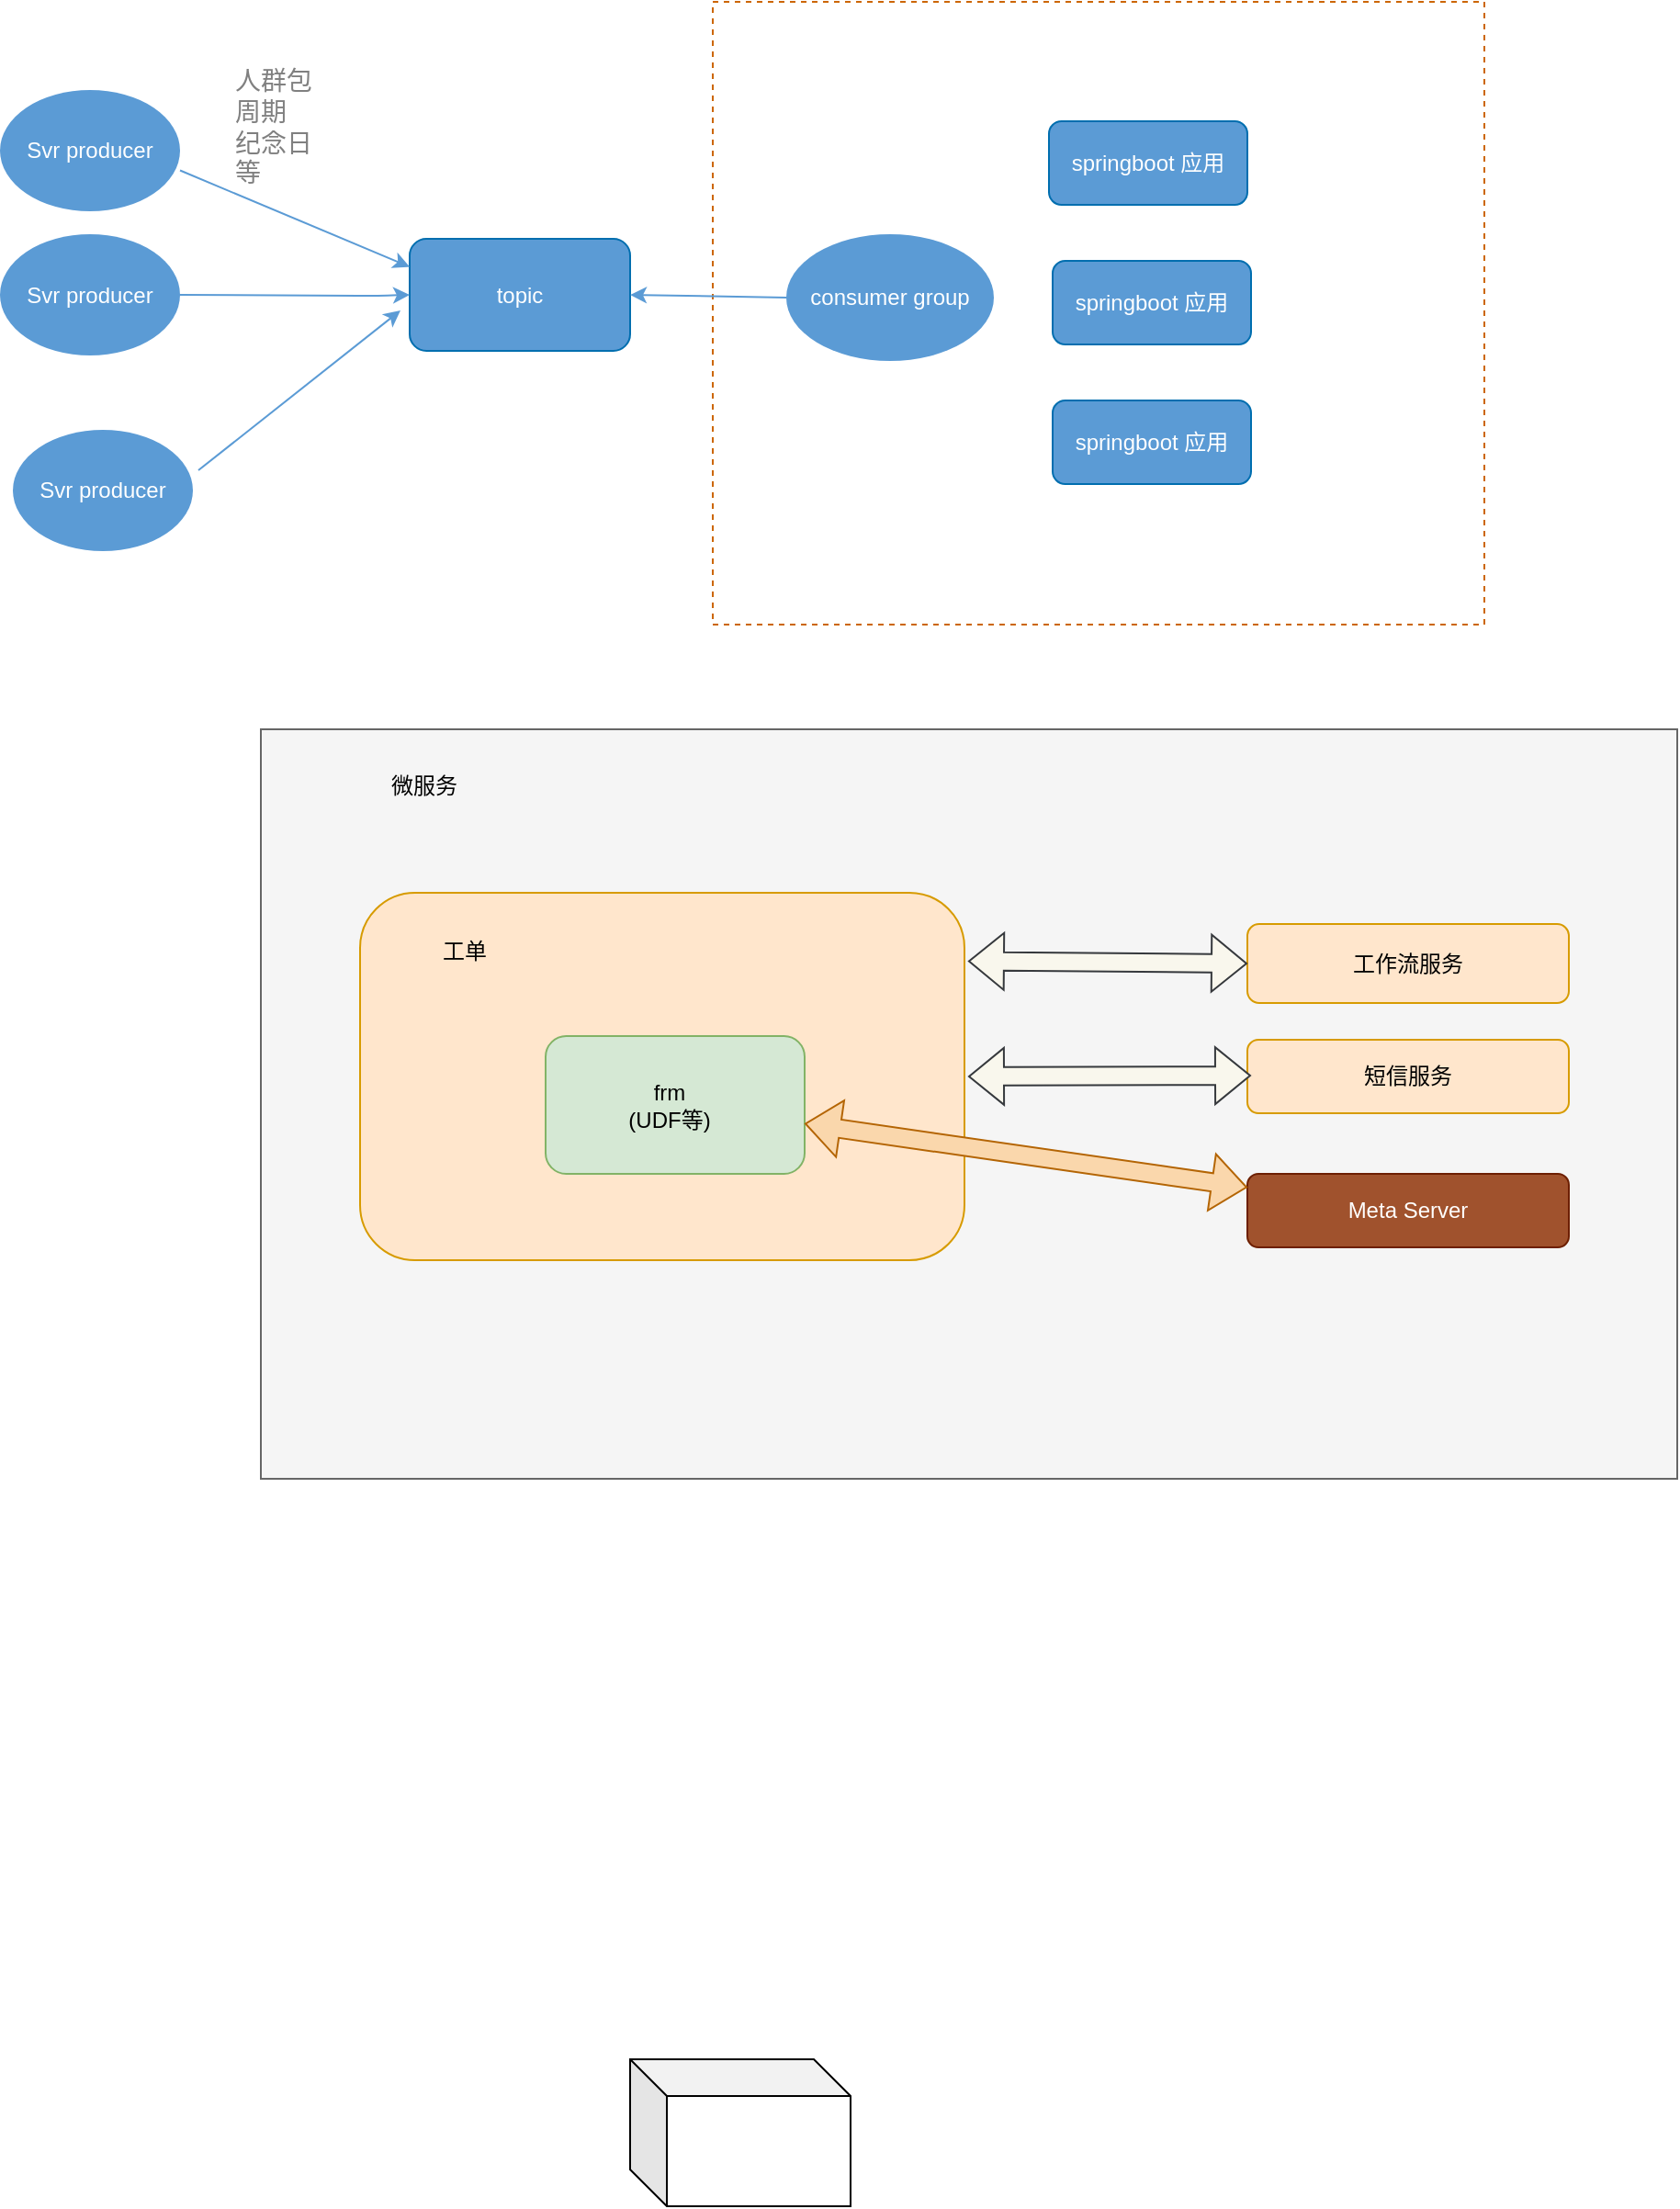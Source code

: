 <mxfile version="20.8.20" type="github">
  <diagram id="raZKpyhwilZSGGpxjZMO" name="第 1 页">
    <mxGraphModel dx="1194" dy="309" grid="1" gridSize="10" guides="1" tooltips="1" connect="1" arrows="1" fold="1" page="0" pageScale="1" pageWidth="827" pageHeight="1169" math="0" shadow="0">
      <root>
        <mxCell id="0" />
        <mxCell id="1" parent="0" />
        <mxCell id="t4GL8QBkgqgvGyavuppa-11" value="" style="rounded=0;whiteSpace=wrap;html=1;fillColor=#f5f5f5;fontColor=#333333;strokeColor=#666666;" parent="1" vertex="1">
          <mxGeometry x="409" y="816" width="771" height="408" as="geometry" />
        </mxCell>
        <mxCell id="L_LvXFgoSKImoAr_1Arw-1" value="" style="rounded=0;whiteSpace=wrap;html=1;fillColor=#FFFFFF;dashed=1;strokeColor=#CC6600;" parent="1" vertex="1">
          <mxGeometry x="655" y="420" width="420" height="339" as="geometry" />
        </mxCell>
        <mxCell id="L_LvXFgoSKImoAr_1Arw-2" value="topic" style="rounded=1;whiteSpace=wrap;html=1;strokeColor=#006EAF;fontColor=#ffffff;fillColor=#5b9bd5;" parent="1" vertex="1">
          <mxGeometry x="490" y="549" width="120" height="61" as="geometry" />
        </mxCell>
        <mxCell id="L_LvXFgoSKImoAr_1Arw-3" value="" style="endArrow=classic;html=1;strokeColor=#5b9bd5;exitX=1;exitY=0.663;exitDx=0;exitDy=0;exitPerimeter=0;entryX=0;entryY=0.25;entryDx=0;entryDy=0;" parent="1" source="L_LvXFgoSKImoAr_1Arw-4" target="L_LvXFgoSKImoAr_1Arw-2" edge="1">
          <mxGeometry width="50" height="50" relative="1" as="geometry">
            <mxPoint x="367" y="562" as="sourcePoint" />
            <mxPoint x="482" y="562" as="targetPoint" />
          </mxGeometry>
        </mxCell>
        <mxCell id="L_LvXFgoSKImoAr_1Arw-4" value="&lt;font color=&quot;#ffffff&quot;&gt;Svr producer&lt;/font&gt;" style="ellipse;whiteSpace=wrap;html=1;fillColor=#5b9bd5;strokeColor=none;" parent="1" vertex="1">
          <mxGeometry x="267" y="468" width="98" height="66" as="geometry" />
        </mxCell>
        <mxCell id="L_LvXFgoSKImoAr_1Arw-5" value="&lt;font style=&quot;font-size: 14px&quot; color=&quot;#808080&quot;&gt;人群包&lt;br&gt;&lt;div style=&quot;text-align: justify&quot;&gt;&lt;span&gt;周期&lt;/span&gt;&lt;/div&gt;纪念日&lt;br&gt;&lt;div style=&quot;text-align: justify&quot;&gt;&lt;span&gt;等&lt;/span&gt;&lt;/div&gt;&lt;/font&gt;" style="text;html=1;strokeColor=none;fillColor=none;align=center;verticalAlign=middle;whiteSpace=wrap;rounded=0;" parent="1" vertex="1">
          <mxGeometry x="361" y="441" width="110" height="93" as="geometry" />
        </mxCell>
        <mxCell id="L_LvXFgoSKImoAr_1Arw-6" value="&lt;font color=&quot;#ffffff&quot;&gt;consumer group&lt;/font&gt;" style="ellipse;whiteSpace=wrap;html=1;fillColor=#5b9bd5;strokeColor=none;" parent="1" vertex="1">
          <mxGeometry x="695" y="546.5" width="113" height="69" as="geometry" />
        </mxCell>
        <mxCell id="L_LvXFgoSKImoAr_1Arw-7" value="&lt;font color=&quot;#ffffff&quot;&gt;Svr producer&lt;/font&gt;" style="ellipse;whiteSpace=wrap;html=1;fillColor=#5b9bd5;strokeColor=none;" parent="1" vertex="1">
          <mxGeometry x="267" y="546.5" width="98" height="66" as="geometry" />
        </mxCell>
        <mxCell id="L_LvXFgoSKImoAr_1Arw-8" value="" style="endArrow=classic;html=1;strokeColor=#5b9bd5;exitX=1;exitY=0.5;exitDx=0;exitDy=0;entryX=0;entryY=0.5;entryDx=0;entryDy=0;" parent="1" source="L_LvXFgoSKImoAr_1Arw-7" target="L_LvXFgoSKImoAr_1Arw-2" edge="1">
          <mxGeometry width="50" height="50" relative="1" as="geometry">
            <mxPoint x="371" y="552.758" as="sourcePoint" />
            <mxPoint x="492" y="572" as="targetPoint" />
            <Array as="points">
              <mxPoint x="472" y="580" />
            </Array>
          </mxGeometry>
        </mxCell>
        <mxCell id="L_LvXFgoSKImoAr_1Arw-9" value="&lt;font color=&quot;#ffffff&quot;&gt;Svr producer&lt;/font&gt;" style="ellipse;whiteSpace=wrap;html=1;fillColor=#5b9bd5;strokeColor=none;" parent="1" vertex="1">
          <mxGeometry x="274" y="653" width="98" height="66" as="geometry" />
        </mxCell>
        <mxCell id="L_LvXFgoSKImoAr_1Arw-10" value="" style="endArrow=classic;html=1;strokeColor=#5b9bd5;" parent="1" edge="1">
          <mxGeometry width="50" height="50" relative="1" as="geometry">
            <mxPoint x="375" y="675" as="sourcePoint" />
            <mxPoint x="485" y="588" as="targetPoint" />
          </mxGeometry>
        </mxCell>
        <mxCell id="L_LvXFgoSKImoAr_1Arw-11" value="" style="endArrow=classic;html=1;strokeColor=#5b9bd5;exitX=0;exitY=0.5;exitDx=0;exitDy=0;entryX=1;entryY=0.5;entryDx=0;entryDy=0;" parent="1" source="L_LvXFgoSKImoAr_1Arw-6" target="L_LvXFgoSKImoAr_1Arw-2" edge="1">
          <mxGeometry width="50" height="50" relative="1" as="geometry">
            <mxPoint x="375" y="521.758" as="sourcePoint" />
            <mxPoint x="500" y="574.25" as="targetPoint" />
          </mxGeometry>
        </mxCell>
        <mxCell id="L_LvXFgoSKImoAr_1Arw-12" value="springboot 应用" style="rounded=1;whiteSpace=wrap;html=1;strokeColor=#006EAF;fontColor=#ffffff;fillColor=#5b9bd5;" parent="1" vertex="1">
          <mxGeometry x="838" y="485" width="108" height="45.5" as="geometry" />
        </mxCell>
        <mxCell id="L_LvXFgoSKImoAr_1Arw-13" value="springboot 应用" style="rounded=1;whiteSpace=wrap;html=1;strokeColor=#006EAF;fontColor=#ffffff;fillColor=#5b9bd5;" parent="1" vertex="1">
          <mxGeometry x="840" y="561" width="108" height="45.5" as="geometry" />
        </mxCell>
        <mxCell id="L_LvXFgoSKImoAr_1Arw-14" value="springboot 应用" style="rounded=1;whiteSpace=wrap;html=1;strokeColor=#006EAF;fontColor=#ffffff;fillColor=#5b9bd5;" parent="1" vertex="1">
          <mxGeometry x="840" y="637" width="108" height="45.5" as="geometry" />
        </mxCell>
        <mxCell id="t4GL8QBkgqgvGyavuppa-1" value="" style="rounded=1;whiteSpace=wrap;html=1;fillColor=#ffe6cc;strokeColor=#d79b00;" parent="1" vertex="1">
          <mxGeometry x="463" y="905" width="329" height="200" as="geometry" />
        </mxCell>
        <mxCell id="t4GL8QBkgqgvGyavuppa-4" value="" style="rounded=1;whiteSpace=wrap;html=1;fillColor=#d5e8d4;strokeColor=#82b366;" parent="1" vertex="1">
          <mxGeometry x="564" y="983" width="141" height="75" as="geometry" />
        </mxCell>
        <mxCell id="t4GL8QBkgqgvGyavuppa-6" value="frm&lt;br&gt;(UDF等)" style="text;html=1;strokeColor=none;fillColor=none;align=center;verticalAlign=middle;whiteSpace=wrap;rounded=0;" parent="1" vertex="1">
          <mxGeometry x="590" y="998" width="82.5" height="45" as="geometry" />
        </mxCell>
        <mxCell id="t4GL8QBkgqgvGyavuppa-10" value="工单" style="text;html=1;strokeColor=none;fillColor=none;align=center;verticalAlign=middle;whiteSpace=wrap;rounded=0;" parent="1" vertex="1">
          <mxGeometry x="490" y="922" width="60" height="30" as="geometry" />
        </mxCell>
        <mxCell id="t4GL8QBkgqgvGyavuppa-12" value="工作流服务" style="rounded=1;whiteSpace=wrap;html=1;fillColor=#ffe6cc;strokeColor=#d79b00;" parent="1" vertex="1">
          <mxGeometry x="946" y="922" width="175" height="43" as="geometry" />
        </mxCell>
        <mxCell id="t4GL8QBkgqgvGyavuppa-13" value="短信服务" style="rounded=1;whiteSpace=wrap;html=1;fillColor=#ffe6cc;strokeColor=#d79b00;" parent="1" vertex="1">
          <mxGeometry x="946" y="985" width="175" height="40" as="geometry" />
        </mxCell>
        <mxCell id="t4GL8QBkgqgvGyavuppa-14" value="微服务" style="text;html=1;strokeColor=none;fillColor=none;align=center;verticalAlign=middle;whiteSpace=wrap;rounded=0;" parent="1" vertex="1">
          <mxGeometry x="468" y="832" width="60" height="30" as="geometry" />
        </mxCell>
        <mxCell id="uNWxfV7Tc-PzDn29VgnT-2" value="" style="shape=flexArrow;endArrow=classic;startArrow=classic;html=1;rounded=0;entryX=0;entryY=0.5;entryDx=0;entryDy=0;fillColor=#f9f7ed;strokeColor=#36393d;exitX=1.006;exitY=0.186;exitDx=0;exitDy=0;exitPerimeter=0;" parent="1" source="t4GL8QBkgqgvGyavuppa-1" target="t4GL8QBkgqgvGyavuppa-12" edge="1">
          <mxGeometry width="100" height="100" relative="1" as="geometry">
            <mxPoint x="792" y="962" as="sourcePoint" />
            <mxPoint x="892" y="862" as="targetPoint" />
          </mxGeometry>
        </mxCell>
        <mxCell id="uNWxfV7Tc-PzDn29VgnT-4" value="" style="shape=flexArrow;endArrow=classic;startArrow=classic;html=1;rounded=0;entryX=0;entryY=0.5;entryDx=0;entryDy=0;fillColor=#f9f7ed;strokeColor=#36393d;" parent="1" edge="1">
          <mxGeometry width="100" height="100" relative="1" as="geometry">
            <mxPoint x="794" y="1005" as="sourcePoint" />
            <mxPoint x="948" y="1004.5" as="targetPoint" />
          </mxGeometry>
        </mxCell>
        <mxCell id="uNWxfV7Tc-PzDn29VgnT-6" value="Meta Server" style="rounded=1;whiteSpace=wrap;html=1;fillColor=#a0522d;strokeColor=#6D1F00;fontColor=#ffffff;" parent="1" vertex="1">
          <mxGeometry x="946" y="1058" width="175" height="40" as="geometry" />
        </mxCell>
        <mxCell id="uNWxfV7Tc-PzDn29VgnT-7" value="" style="shape=flexArrow;endArrow=classic;startArrow=classic;html=1;rounded=0;fillColor=#fad7ac;strokeColor=#b46504;" parent="1" source="t4GL8QBkgqgvGyavuppa-4" target="uNWxfV7Tc-PzDn29VgnT-6" edge="1">
          <mxGeometry width="100" height="100" relative="1" as="geometry">
            <mxPoint x="877" y="1200" as="sourcePoint" />
            <mxPoint x="977" y="1100" as="targetPoint" />
          </mxGeometry>
        </mxCell>
        <mxCell id="sBbYeo1OwItME8NHBHeK-1" value="" style="shape=cube;whiteSpace=wrap;html=1;boundedLbl=1;backgroundOutline=1;darkOpacity=0.05;darkOpacity2=0.1;" vertex="1" parent="1">
          <mxGeometry x="610" y="1540" width="120" height="80" as="geometry" />
        </mxCell>
      </root>
    </mxGraphModel>
  </diagram>
</mxfile>

